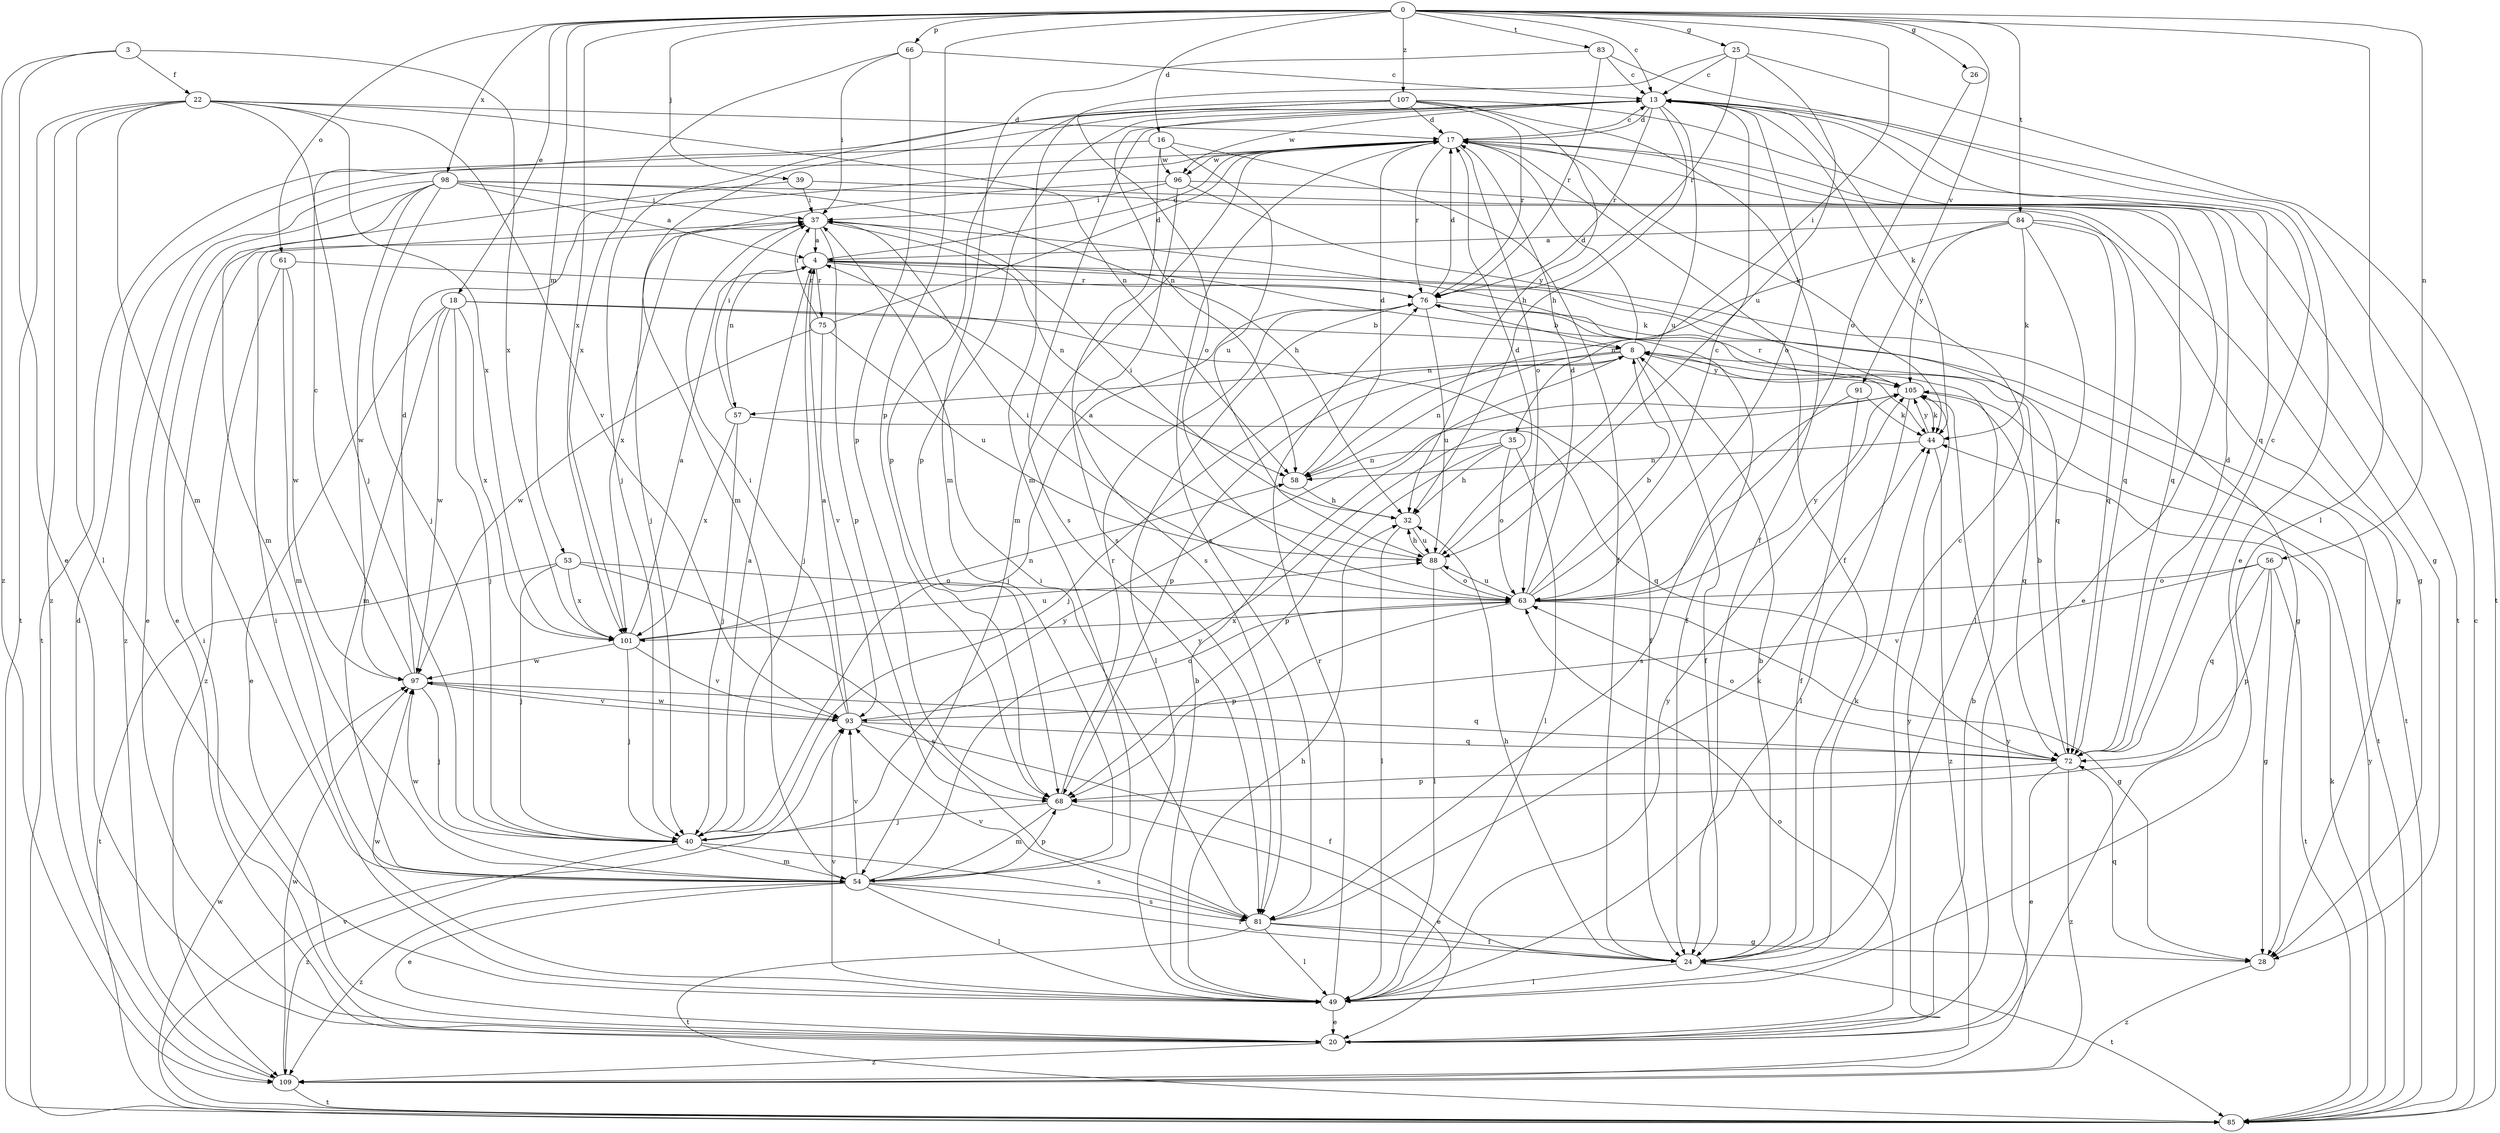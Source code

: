 strict digraph  {
0;
3;
4;
8;
13;
16;
17;
18;
20;
22;
24;
25;
26;
28;
32;
35;
37;
39;
40;
44;
49;
53;
54;
56;
57;
58;
61;
63;
66;
68;
72;
75;
76;
81;
83;
84;
85;
88;
91;
93;
96;
97;
98;
101;
105;
107;
109;
0 -> 13  [label=c];
0 -> 16  [label=d];
0 -> 18  [label=e];
0 -> 25  [label=g];
0 -> 26  [label=g];
0 -> 35  [label=i];
0 -> 39  [label=j];
0 -> 49  [label=l];
0 -> 53  [label=m];
0 -> 56  [label=n];
0 -> 61  [label=o];
0 -> 66  [label=p];
0 -> 68  [label=p];
0 -> 83  [label=t];
0 -> 84  [label=t];
0 -> 91  [label=v];
0 -> 98  [label=x];
0 -> 101  [label=x];
0 -> 107  [label=z];
3 -> 20  [label=e];
3 -> 22  [label=f];
3 -> 101  [label=x];
3 -> 109  [label=z];
4 -> 17  [label=d];
4 -> 24  [label=f];
4 -> 28  [label=g];
4 -> 40  [label=j];
4 -> 57  [label=n];
4 -> 72  [label=q];
4 -> 75  [label=r];
4 -> 76  [label=r];
8 -> 17  [label=d];
8 -> 24  [label=f];
8 -> 40  [label=j];
8 -> 57  [label=n];
8 -> 58  [label=n];
8 -> 68  [label=p];
8 -> 85  [label=t];
8 -> 105  [label=y];
13 -> 17  [label=d];
13 -> 32  [label=h];
13 -> 44  [label=k];
13 -> 54  [label=m];
13 -> 58  [label=n];
13 -> 63  [label=o];
13 -> 68  [label=p];
13 -> 72  [label=q];
13 -> 76  [label=r];
13 -> 81  [label=s];
13 -> 88  [label=u];
13 -> 96  [label=w];
16 -> 24  [label=f];
16 -> 81  [label=s];
16 -> 85  [label=t];
16 -> 88  [label=u];
16 -> 96  [label=w];
17 -> 13  [label=c];
17 -> 20  [label=e];
17 -> 24  [label=f];
17 -> 28  [label=g];
17 -> 44  [label=k];
17 -> 54  [label=m];
17 -> 63  [label=o];
17 -> 76  [label=r];
17 -> 81  [label=s];
17 -> 96  [label=w];
18 -> 8  [label=b];
18 -> 20  [label=e];
18 -> 24  [label=f];
18 -> 40  [label=j];
18 -> 54  [label=m];
18 -> 97  [label=w];
18 -> 101  [label=x];
20 -> 8  [label=b];
20 -> 37  [label=i];
20 -> 63  [label=o];
20 -> 105  [label=y];
20 -> 109  [label=z];
22 -> 17  [label=d];
22 -> 40  [label=j];
22 -> 49  [label=l];
22 -> 54  [label=m];
22 -> 58  [label=n];
22 -> 85  [label=t];
22 -> 93  [label=v];
22 -> 101  [label=x];
22 -> 109  [label=z];
24 -> 8  [label=b];
24 -> 13  [label=c];
24 -> 32  [label=h];
24 -> 44  [label=k];
24 -> 49  [label=l];
24 -> 85  [label=t];
25 -> 13  [label=c];
25 -> 54  [label=m];
25 -> 76  [label=r];
25 -> 85  [label=t];
25 -> 88  [label=u];
26 -> 63  [label=o];
28 -> 72  [label=q];
28 -> 109  [label=z];
32 -> 37  [label=i];
32 -> 49  [label=l];
32 -> 88  [label=u];
35 -> 32  [label=h];
35 -> 49  [label=l];
35 -> 58  [label=n];
35 -> 63  [label=o];
35 -> 68  [label=p];
37 -> 4  [label=a];
37 -> 44  [label=k];
37 -> 58  [label=n];
37 -> 68  [label=p];
37 -> 101  [label=x];
39 -> 20  [label=e];
39 -> 28  [label=g];
39 -> 37  [label=i];
40 -> 4  [label=a];
40 -> 54  [label=m];
40 -> 81  [label=s];
40 -> 105  [label=y];
40 -> 109  [label=z];
44 -> 58  [label=n];
44 -> 105  [label=y];
44 -> 109  [label=z];
49 -> 8  [label=b];
49 -> 20  [label=e];
49 -> 32  [label=h];
49 -> 37  [label=i];
49 -> 76  [label=r];
49 -> 93  [label=v];
49 -> 97  [label=w];
49 -> 105  [label=y];
53 -> 40  [label=j];
53 -> 63  [label=o];
53 -> 81  [label=s];
53 -> 85  [label=t];
53 -> 101  [label=x];
54 -> 20  [label=e];
54 -> 24  [label=f];
54 -> 49  [label=l];
54 -> 68  [label=p];
54 -> 81  [label=s];
54 -> 93  [label=v];
54 -> 97  [label=w];
54 -> 105  [label=y];
54 -> 109  [label=z];
56 -> 28  [label=g];
56 -> 63  [label=o];
56 -> 68  [label=p];
56 -> 72  [label=q];
56 -> 85  [label=t];
56 -> 93  [label=v];
57 -> 37  [label=i];
57 -> 40  [label=j];
57 -> 72  [label=q];
57 -> 101  [label=x];
58 -> 17  [label=d];
58 -> 32  [label=h];
61 -> 54  [label=m];
61 -> 76  [label=r];
61 -> 97  [label=w];
61 -> 109  [label=z];
63 -> 8  [label=b];
63 -> 13  [label=c];
63 -> 17  [label=d];
63 -> 28  [label=g];
63 -> 37  [label=i];
63 -> 68  [label=p];
63 -> 88  [label=u];
63 -> 101  [label=x];
63 -> 105  [label=y];
66 -> 13  [label=c];
66 -> 37  [label=i];
66 -> 68  [label=p];
66 -> 101  [label=x];
68 -> 20  [label=e];
68 -> 40  [label=j];
68 -> 54  [label=m];
68 -> 76  [label=r];
72 -> 8  [label=b];
72 -> 13  [label=c];
72 -> 17  [label=d];
72 -> 20  [label=e];
72 -> 63  [label=o];
72 -> 68  [label=p];
72 -> 109  [label=z];
75 -> 17  [label=d];
75 -> 37  [label=i];
75 -> 88  [label=u];
75 -> 93  [label=v];
75 -> 97  [label=w];
76 -> 8  [label=b];
76 -> 17  [label=d];
76 -> 40  [label=j];
76 -> 49  [label=l];
76 -> 85  [label=t];
76 -> 88  [label=u];
81 -> 24  [label=f];
81 -> 28  [label=g];
81 -> 37  [label=i];
81 -> 44  [label=k];
81 -> 49  [label=l];
81 -> 85  [label=t];
81 -> 93  [label=v];
83 -> 13  [label=c];
83 -> 20  [label=e];
83 -> 54  [label=m];
83 -> 76  [label=r];
84 -> 4  [label=a];
84 -> 28  [label=g];
84 -> 44  [label=k];
84 -> 49  [label=l];
84 -> 58  [label=n];
84 -> 72  [label=q];
84 -> 105  [label=y];
85 -> 13  [label=c];
85 -> 44  [label=k];
85 -> 93  [label=v];
85 -> 97  [label=w];
85 -> 105  [label=y];
88 -> 4  [label=a];
88 -> 17  [label=d];
88 -> 32  [label=h];
88 -> 49  [label=l];
88 -> 63  [label=o];
91 -> 24  [label=f];
91 -> 44  [label=k];
91 -> 81  [label=s];
93 -> 4  [label=a];
93 -> 24  [label=f];
93 -> 37  [label=i];
93 -> 63  [label=o];
93 -> 72  [label=q];
93 -> 97  [label=w];
96 -> 37  [label=i];
96 -> 40  [label=j];
96 -> 72  [label=q];
96 -> 81  [label=s];
96 -> 105  [label=y];
97 -> 13  [label=c];
97 -> 17  [label=d];
97 -> 40  [label=j];
97 -> 72  [label=q];
97 -> 93  [label=v];
98 -> 4  [label=a];
98 -> 20  [label=e];
98 -> 32  [label=h];
98 -> 37  [label=i];
98 -> 40  [label=j];
98 -> 54  [label=m];
98 -> 72  [label=q];
98 -> 97  [label=w];
98 -> 109  [label=z];
101 -> 4  [label=a];
101 -> 40  [label=j];
101 -> 58  [label=n];
101 -> 88  [label=u];
101 -> 93  [label=v];
101 -> 97  [label=w];
105 -> 44  [label=k];
105 -> 49  [label=l];
105 -> 72  [label=q];
105 -> 76  [label=r];
107 -> 17  [label=d];
107 -> 24  [label=f];
107 -> 32  [label=h];
107 -> 40  [label=j];
107 -> 63  [label=o];
107 -> 68  [label=p];
107 -> 76  [label=r];
107 -> 85  [label=t];
109 -> 17  [label=d];
109 -> 85  [label=t];
109 -> 97  [label=w];
109 -> 105  [label=y];
}
